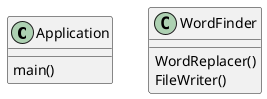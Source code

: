 @startuml
'https://plantuml.com/sequence-diagram

class Application{
main()
}

class WordFinder{



WordReplacer()
FileWriter()

}


@enduml